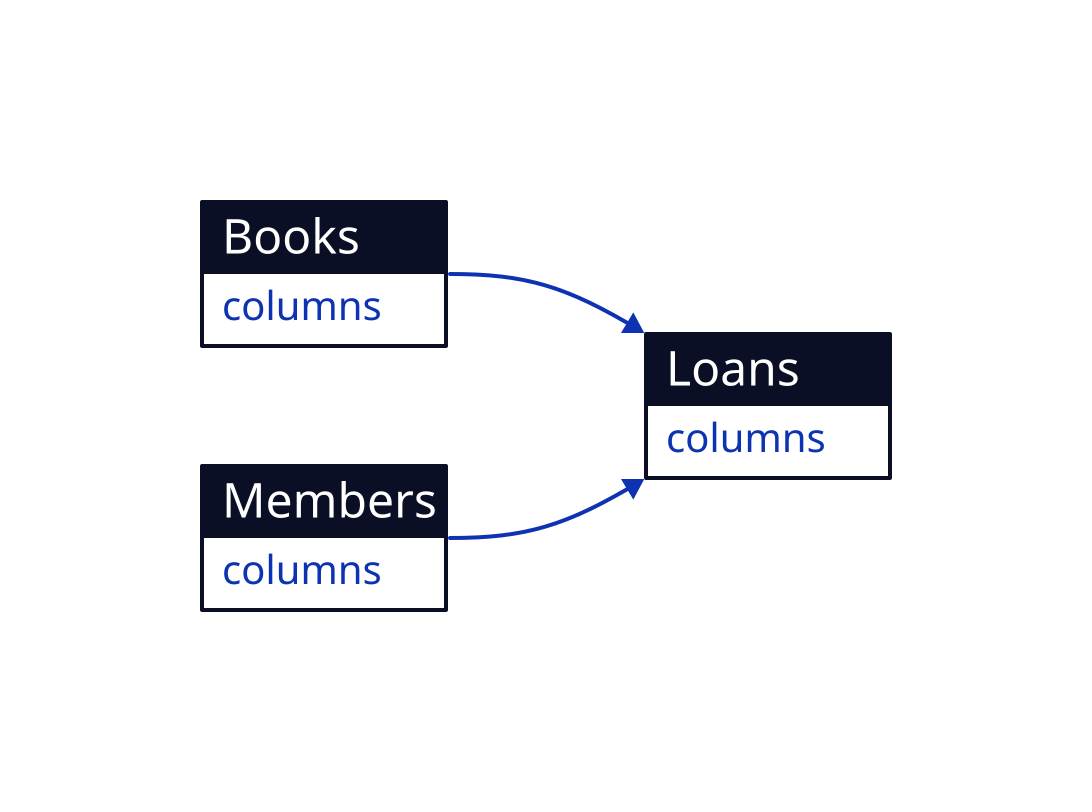direction: right

books: {
  shape: sql_table
  label: "Books"
  columns: [
    "isbn (PK)"
    "title"
    "author"
    "genre"
    "publication_year"
    "available_copies"
  ]
}

members: {
  shape: sql_table
  label: "Members"
  columns: [
    "member_id (PK)"
    "name"
    "address"
    "phone"
    "email"
  ]
}

loans: {
  shape: sql_table
  label: "Loans"
  columns: [
    "loan_id (PK)"
    "member_id (FK)"
    "isbn (FK)"
    "loan_date"
    "due_date"
    "return_date"
  ]
}

books -> loans
members -> loans